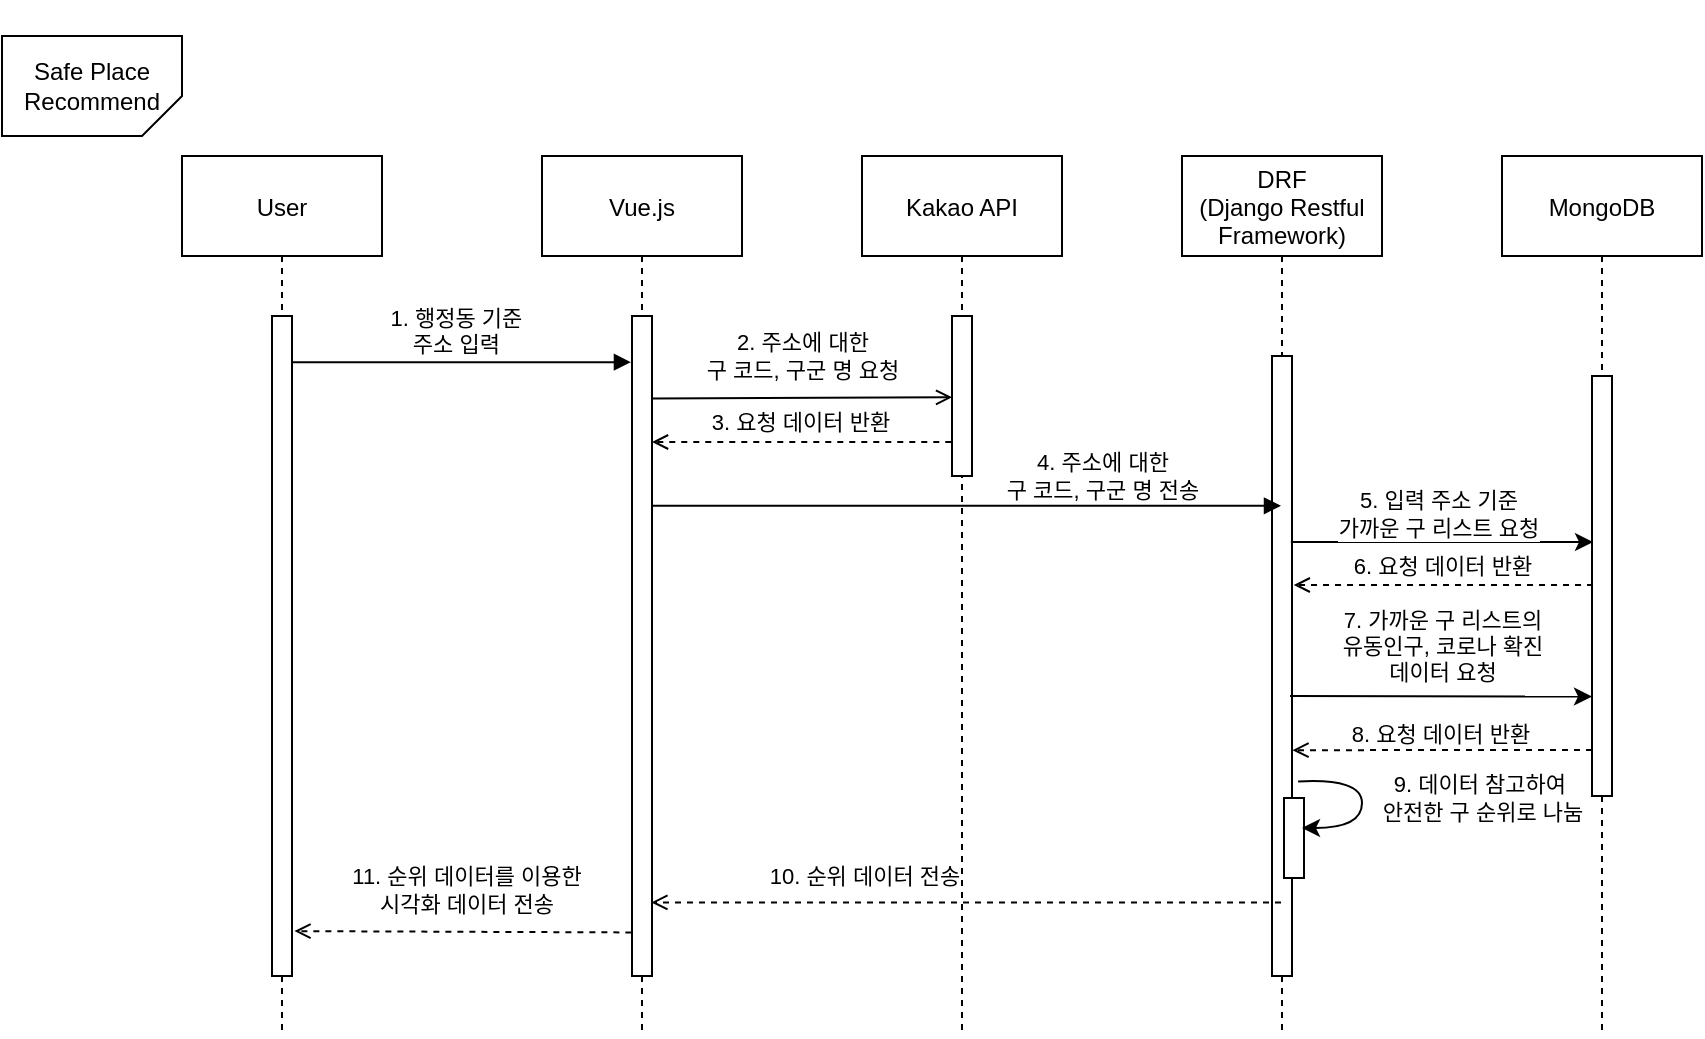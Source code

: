 <mxfile version="14.4.9" type="device"><diagram id="kgpKYQtTHZ0yAKxKKP6v" name="Page-1"><mxGraphModel dx="609" dy="358" grid="1" gridSize="10" guides="1" tooltips="1" connect="1" arrows="1" fold="1" page="1" pageScale="1" pageWidth="850" pageHeight="1100" math="0" shadow="0"><root><mxCell id="0"/><mxCell id="1" parent="0"/><mxCell id="3nuBFxr9cyL0pnOWT2aG-1" value="User" style="shape=umlLifeline;perimeter=lifelinePerimeter;container=1;collapsible=0;recursiveResize=0;rounded=0;shadow=0;strokeWidth=1;size=50;" parent="1" vertex="1"><mxGeometry x="120" y="80" width="100" height="440" as="geometry"/></mxCell><mxCell id="3nuBFxr9cyL0pnOWT2aG-2" value="" style="points=[];perimeter=orthogonalPerimeter;rounded=0;shadow=0;strokeWidth=1;" parent="3nuBFxr9cyL0pnOWT2aG-1" vertex="1"><mxGeometry x="45" y="80" width="10" height="330" as="geometry"/></mxCell><mxCell id="3nuBFxr9cyL0pnOWT2aG-5" value="Vue.js" style="shape=umlLifeline;perimeter=lifelinePerimeter;container=1;collapsible=0;recursiveResize=0;rounded=0;shadow=0;strokeWidth=1;size=50;" parent="1" vertex="1"><mxGeometry x="300" y="80" width="100" height="440" as="geometry"/></mxCell><mxCell id="3nuBFxr9cyL0pnOWT2aG-6" value="" style="points=[];perimeter=orthogonalPerimeter;rounded=0;shadow=0;strokeWidth=1;" parent="3nuBFxr9cyL0pnOWT2aG-5" vertex="1"><mxGeometry x="45" y="80" width="10" height="330" as="geometry"/></mxCell><mxCell id="HyWkEnUmm8bTVTnMJ1wA-1" value="DRF&#10;(Django Restful&#10;Framework)" style="shape=umlLifeline;perimeter=lifelinePerimeter;container=1;collapsible=0;recursiveResize=0;rounded=0;shadow=0;strokeWidth=1;size=50;" parent="1" vertex="1"><mxGeometry x="620" y="80" width="100" height="440" as="geometry"/></mxCell><mxCell id="HyWkEnUmm8bTVTnMJ1wA-2" value="" style="points=[];perimeter=orthogonalPerimeter;rounded=0;shadow=0;strokeWidth=1;" parent="HyWkEnUmm8bTVTnMJ1wA-1" vertex="1"><mxGeometry x="45" y="100" width="10" height="310" as="geometry"/></mxCell><mxCell id="jqJ7cCI3ANMdVy_3lN-l-3" value="" style="rounded=0;whiteSpace=wrap;html=1;" parent="HyWkEnUmm8bTVTnMJ1wA-1" vertex="1"><mxGeometry x="51" y="321" width="10" height="40" as="geometry"/></mxCell><mxCell id="HyWkEnUmm8bTVTnMJ1wA-16" value="9. 데이터 참고하여&amp;nbsp;&lt;br&gt;안전한 구 순위로 나눔" style="curved=1;endArrow=classic;html=1;fontSize=11;exitX=1.306;exitY=0.727;exitDx=0;exitDy=0;exitPerimeter=0;" parent="HyWkEnUmm8bTVTnMJ1wA-1" edge="1"><mxGeometry x="-0.044" y="60" width="50" height="50" relative="1" as="geometry"><mxPoint x="58.06" y="312.75" as="sourcePoint"/><mxPoint x="60" y="336" as="targetPoint"/><Array as="points"><mxPoint x="90" y="311"/><mxPoint x="90" y="336"/></Array><mxPoint as="offset"/></mxGeometry></mxCell><mxCell id="HyWkEnUmm8bTVTnMJ1wA-3" value="MongoDB" style="shape=umlLifeline;perimeter=lifelinePerimeter;container=1;collapsible=0;recursiveResize=0;rounded=0;shadow=0;strokeWidth=1;size=50;" parent="1" vertex="1"><mxGeometry x="780" y="80" width="100" height="440" as="geometry"/></mxCell><mxCell id="HyWkEnUmm8bTVTnMJ1wA-4" value="" style="points=[];perimeter=orthogonalPerimeter;rounded=0;shadow=0;strokeWidth=1;" parent="HyWkEnUmm8bTVTnMJ1wA-3" vertex="1"><mxGeometry x="45" y="110" width="10" height="210" as="geometry"/></mxCell><mxCell id="3nuBFxr9cyL0pnOWT2aG-3" value="1. 행정동 기준&#10;주소 입력" style="verticalAlign=bottom;startArrow=none;endArrow=block;shadow=0;strokeWidth=1;startFill=0;rounded=1;entryX=-0.052;entryY=0.07;entryDx=0;entryDy=0;entryPerimeter=0;exitX=0.97;exitY=0.07;exitDx=0;exitDy=0;exitPerimeter=0;" parent="1" source="3nuBFxr9cyL0pnOWT2aG-2" target="3nuBFxr9cyL0pnOWT2aG-6" edge="1"><mxGeometry x="-0.028" relative="1" as="geometry"><mxPoint x="180" y="181" as="sourcePoint"/><mxPoint x="340" y="171" as="targetPoint"/><Array as="points"/><mxPoint as="offset"/></mxGeometry></mxCell><mxCell id="HyWkEnUmm8bTVTnMJ1wA-10" value="4. 주소에 대한 &lt;br style=&quot;font-size: 11px&quot;&gt;구 코드, 구군 명 전송" style="endArrow=block;html=1;exitX=1.007;exitY=0.133;exitDx=0;exitDy=0;exitPerimeter=0;endFill=1;labelBorderColor=none;spacingLeft=0;fontSize=11;spacing=3;" parent="1" target="HyWkEnUmm8bTVTnMJ1wA-1" edge="1"><mxGeometry x="0.431" y="15" width="50" height="50" relative="1" as="geometry"><mxPoint x="355.07" y="254.9" as="sourcePoint"/><mxPoint x="504.88" y="255" as="targetPoint"/><Array as="points"/><mxPoint as="offset"/></mxGeometry></mxCell><mxCell id="HyWkEnUmm8bTVTnMJ1wA-12" value="5. 입력 주소 기준&lt;br&gt;가까운 구 리스트 요청" style="endArrow=classic;html=1;fontSize=11;exitX=0.942;exitY=0.168;exitDx=0;exitDy=0;exitPerimeter=0;entryX=0.05;entryY=0.2;entryDx=0;entryDy=0;entryPerimeter=0;" parent="1" edge="1"><mxGeometry x="-0.029" y="14" width="50" height="50" relative="1" as="geometry"><mxPoint x="674.42" y="273.0" as="sourcePoint"/><mxPoint x="825.5" y="273.0" as="targetPoint"/><mxPoint as="offset"/></mxGeometry></mxCell><mxCell id="HyWkEnUmm8bTVTnMJ1wA-13" value="6. 요청 데이터 반환" style="endArrow=open;html=1;fontSize=11;exitX=0.051;exitY=0.335;exitDx=0;exitDy=0;exitPerimeter=0;entryX=1.087;entryY=0.335;entryDx=0;entryDy=0;entryPerimeter=0;dashed=1;endFill=0;" parent="1" edge="1"><mxGeometry x="0.009" y="-10" width="50" height="50" relative="1" as="geometry"><mxPoint x="825.51" y="294.5" as="sourcePoint"/><mxPoint x="675.87" y="294.5" as="targetPoint"/><Array as="points"/><mxPoint as="offset"/></mxGeometry></mxCell><mxCell id="HyWkEnUmm8bTVTnMJ1wA-14" value="7. 가까운 구 리스트의&lt;br&gt;유동인구, 코로나 확진 &lt;br&gt;데이터 요청" style="endArrow=classic;html=1;fontSize=11;exitX=0.899;exitY=0.5;exitDx=0;exitDy=0;exitPerimeter=0;entryX=-0.001;entryY=0.501;entryDx=0;entryDy=0;entryPerimeter=0;" parent="1" edge="1"><mxGeometry x="0.006" y="25" width="50" height="50" relative="1" as="geometry"><mxPoint x="673.99" y="350.0" as="sourcePoint"/><mxPoint x="824.99" y="350.3" as="targetPoint"/><mxPoint as="offset"/></mxGeometry></mxCell><mxCell id="HyWkEnUmm8bTVTnMJ1wA-15" value="8. 요청 데이터 반환" style="endArrow=open;html=1;fontSize=11;dashed=1;endFill=0;entryX=1.023;entryY=0.581;entryDx=0;entryDy=0;entryPerimeter=0;" parent="1" edge="1"><mxGeometry x="0.007" y="-8" width="50" height="50" relative="1" as="geometry"><mxPoint x="825" y="377" as="sourcePoint"/><mxPoint x="675.23" y="377.11" as="targetPoint"/><Array as="points"><mxPoint x="760" y="377"/></Array><mxPoint as="offset"/></mxGeometry></mxCell><mxCell id="HyWkEnUmm8bTVTnMJ1wA-17" value="10. 순위 데이터 전송" style="endArrow=open;html=1;fontSize=11;entryX=0.967;entryY=0.834;entryDx=0;entryDy=0;entryPerimeter=0;dashed=1;endFill=0;" parent="1" source="HyWkEnUmm8bTVTnMJ1wA-1" edge="1"><mxGeometry x="0.331" y="-13" width="50" height="50" relative="1" as="geometry"><mxPoint x="504.89" y="453.2" as="sourcePoint"/><mxPoint x="354.67" y="453.2" as="targetPoint"/><Array as="points"/><mxPoint x="1" as="offset"/></mxGeometry></mxCell><mxCell id="jqJ7cCI3ANMdVy_3lN-l-1" value="11. 순위 데이터를 이용한&lt;br&gt;시각화 데이터 전송" style="endArrow=open;html=1;fontSize=11;entryX=1.122;entryY=0.932;entryDx=0;entryDy=0;entryPerimeter=0;exitX=-0.031;exitY=0.934;exitDx=0;exitDy=0;exitPerimeter=0;dashed=1;endFill=0;" parent="1" source="3nuBFxr9cyL0pnOWT2aG-6" target="3nuBFxr9cyL0pnOWT2aG-2" edge="1"><mxGeometry x="-0.014" y="-21" width="50" height="50" relative="1" as="geometry"><mxPoint x="340" y="468" as="sourcePoint"/><mxPoint x="180" y="442" as="targetPoint"/><Array as="points"/><mxPoint as="offset"/></mxGeometry></mxCell><mxCell id="-a6_lv3drRYpfS89XD5H-1" value="" style="shape=card;whiteSpace=wrap;html=1;rotation=-180;size=20;" parent="1" vertex="1"><mxGeometry x="30" y="20" width="90" height="50" as="geometry"/></mxCell><mxCell id="-a6_lv3drRYpfS89XD5H-2" value="&#10;&#10;&lt;span style=&quot;color: rgb(0, 0, 0); font-family: helvetica; font-size: 12px; font-style: normal; font-weight: 400; letter-spacing: normal; text-align: center; text-indent: 0px; text-transform: none; word-spacing: 0px; background-color: rgb(255, 255, 255); display: inline; float: none;&quot;&gt;Safe Place&lt;/span&gt;&lt;br style=&quot;color: rgb(0, 0, 0); font-family: helvetica; font-size: 12px; font-style: normal; font-weight: 400; letter-spacing: normal; text-align: center; text-indent: 0px; text-transform: none; word-spacing: 0px;&quot;&gt;&lt;span style=&quot;color: rgb(0, 0, 0); font-family: helvetica; font-size: 12px; font-style: normal; font-weight: 400; letter-spacing: normal; text-align: center; text-indent: 0px; text-transform: none; word-spacing: 0px; background-color: rgb(255, 255, 255); display: inline; float: none;&quot;&gt;Recommend&lt;/span&gt;&#10;&#10;" style="text;html=1;strokeColor=none;fillColor=none;align=center;verticalAlign=middle;whiteSpace=wrap;rounded=0;" parent="1" vertex="1"><mxGeometry x="55" y="30" width="40" height="30" as="geometry"/></mxCell><mxCell id="-a6_lv3drRYpfS89XD5H-5" value="Kakao API" style="shape=umlLifeline;perimeter=lifelinePerimeter;container=1;collapsible=0;recursiveResize=0;rounded=0;shadow=0;strokeWidth=1;size=50;" parent="1" vertex="1"><mxGeometry x="460" y="80" width="100" height="440" as="geometry"/></mxCell><mxCell id="-a6_lv3drRYpfS89XD5H-6" value="" style="points=[];perimeter=orthogonalPerimeter;rounded=0;shadow=0;strokeWidth=1;" parent="-a6_lv3drRYpfS89XD5H-5" vertex="1"><mxGeometry x="45" y="80" width="10" height="80" as="geometry"/></mxCell><mxCell id="-a6_lv3drRYpfS89XD5H-7" value="2. 주소에 대한 &lt;br style=&quot;font-size: 11px&quot;&gt;구 코드, 구군 명 요청" style="endArrow=open;html=1;exitX=1.012;exitY=0.125;exitDx=0;exitDy=0;exitPerimeter=0;endFill=0;labelBorderColor=none;spacingLeft=0;fontSize=11;spacing=3;entryX=0.006;entryY=0.508;entryDx=0;entryDy=0;entryPerimeter=0;" parent="1" source="3nuBFxr9cyL0pnOWT2aG-6" target="-a6_lv3drRYpfS89XD5H-6" edge="1"><mxGeometry x="-0.0" y="21" width="50" height="50" relative="1" as="geometry"><mxPoint x="365.07" y="264.9" as="sourcePoint"/><mxPoint x="500" y="201" as="targetPoint"/><Array as="points"/><mxPoint as="offset"/></mxGeometry></mxCell><mxCell id="-a6_lv3drRYpfS89XD5H-8" value="3. 요청 데이터 반환" style="endArrow=open;html=1;fontSize=11;exitX=0.051;exitY=0.335;exitDx=0;exitDy=0;exitPerimeter=0;entryX=1.087;entryY=0.335;entryDx=0;entryDy=0;entryPerimeter=0;dashed=1;endFill=0;" parent="1" edge="1"><mxGeometry x="0.009" y="-10" width="50" height="50" relative="1" as="geometry"><mxPoint x="504.64" y="223" as="sourcePoint"/><mxPoint x="355.0" y="223" as="targetPoint"/><Array as="points"/><mxPoint as="offset"/></mxGeometry></mxCell></root></mxGraphModel></diagram></mxfile>
